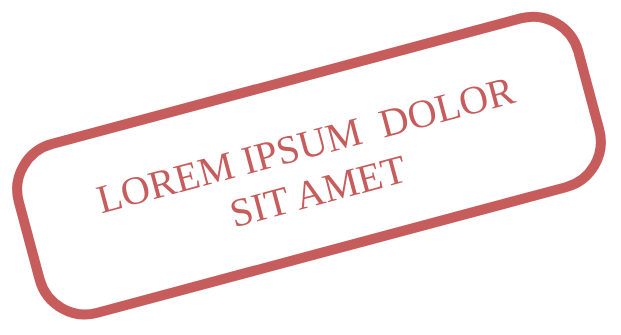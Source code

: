 <mxfile version="13.1.3">
    <diagram id="6hGFLwfOUW9BJ-s0fimq" name="Page-1">
        <mxGraphModel dx="1048" dy="815" grid="1" gridSize="10" guides="1" tooltips="1" connect="1" arrows="1" fold="1" page="1" pageScale="1" pageWidth="827" pageHeight="1169" math="0" shadow="0">
            <root>
                <mxCell id="0"/>
                <mxCell id="1" parent="0"/>
                <mxCell id="2" value="" style="rounded=1;whiteSpace=wrap;html=1;strokeWidth=5;strokeColor=#c75c5c;direction=east;arcSize=27;rotation=-15;" vertex="1" parent="1">
                    <mxGeometry x="289.67" y="220.09" width="289.66" height="87.41" as="geometry"/>
                </mxCell>
                <mxCell id="3" value="&lt;font color=&quot;#c75c5c&quot; style=&quot;font-size: 20px&quot;&gt;LOREM IPSUM&amp;nbsp; DOLOR&lt;br&gt;SIT AMET&lt;br&gt;&lt;/font&gt;" style="text;html=1;resizable=0;autosize=1;align=center;verticalAlign=middle;points=[];fillColor=none;strokeColor=none;rounded=0;rotation=-15;fontFamily=Arial Black;" vertex="1" parent="1">
                    <mxGeometry x="304.5" y="243.79" width="260" height="40" as="geometry"/>
                </mxCell>
            </root>
        </mxGraphModel>
    </diagram>
</mxfile>